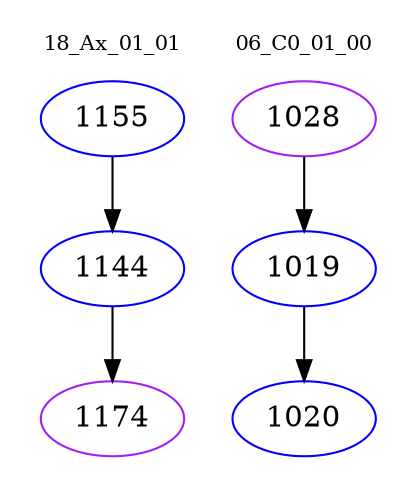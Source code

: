 digraph{
subgraph cluster_0 {
color = white
label = "18_Ax_01_01";
fontsize=10;
T0_1155 [label="1155", color="blue"]
T0_1155 -> T0_1144 [color="black"]
T0_1144 [label="1144", color="blue"]
T0_1144 -> T0_1174 [color="black"]
T0_1174 [label="1174", color="purple"]
}
subgraph cluster_1 {
color = white
label = "06_C0_01_00";
fontsize=10;
T1_1028 [label="1028", color="purple"]
T1_1028 -> T1_1019 [color="black"]
T1_1019 [label="1019", color="blue"]
T1_1019 -> T1_1020 [color="black"]
T1_1020 [label="1020", color="blue"]
}
}
